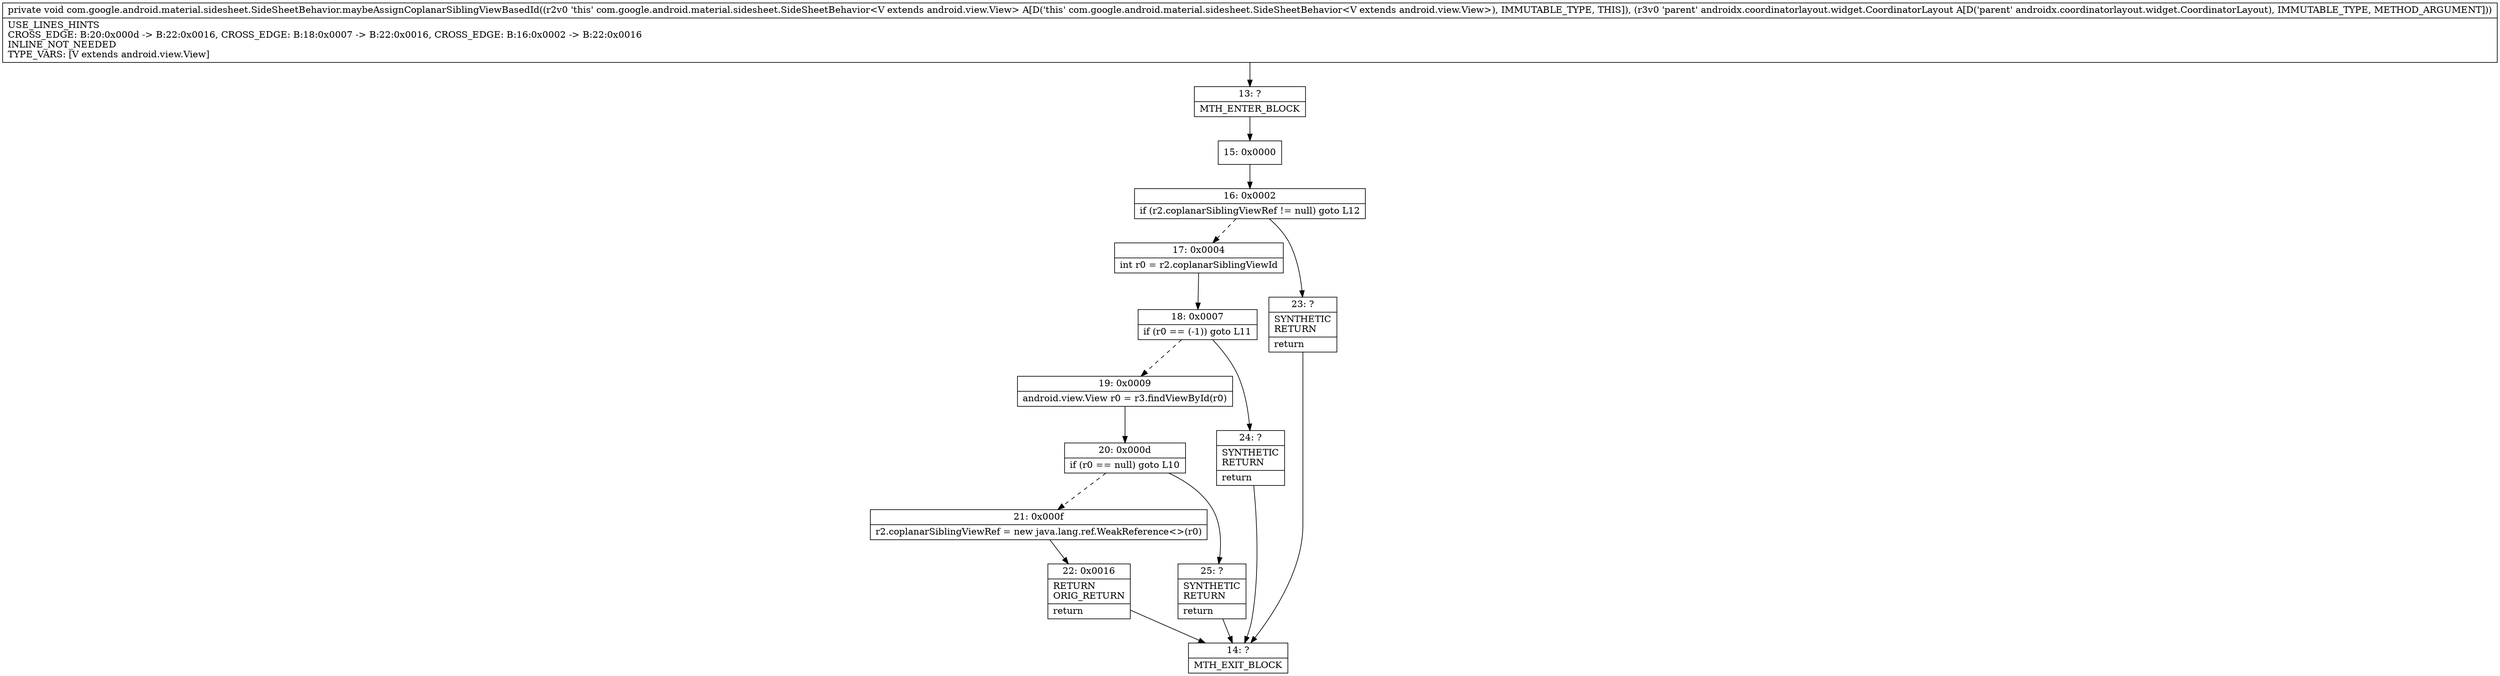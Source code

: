 digraph "CFG forcom.google.android.material.sidesheet.SideSheetBehavior.maybeAssignCoplanarSiblingViewBasedId(Landroidx\/coordinatorlayout\/widget\/CoordinatorLayout;)V" {
Node_13 [shape=record,label="{13\:\ ?|MTH_ENTER_BLOCK\l}"];
Node_15 [shape=record,label="{15\:\ 0x0000}"];
Node_16 [shape=record,label="{16\:\ 0x0002|if (r2.coplanarSiblingViewRef != null) goto L12\l}"];
Node_17 [shape=record,label="{17\:\ 0x0004|int r0 = r2.coplanarSiblingViewId\l}"];
Node_18 [shape=record,label="{18\:\ 0x0007|if (r0 == (\-1)) goto L11\l}"];
Node_19 [shape=record,label="{19\:\ 0x0009|android.view.View r0 = r3.findViewById(r0)\l}"];
Node_20 [shape=record,label="{20\:\ 0x000d|if (r0 == null) goto L10\l}"];
Node_21 [shape=record,label="{21\:\ 0x000f|r2.coplanarSiblingViewRef = new java.lang.ref.WeakReference\<\>(r0)\l}"];
Node_22 [shape=record,label="{22\:\ 0x0016|RETURN\lORIG_RETURN\l|return\l}"];
Node_14 [shape=record,label="{14\:\ ?|MTH_EXIT_BLOCK\l}"];
Node_25 [shape=record,label="{25\:\ ?|SYNTHETIC\lRETURN\l|return\l}"];
Node_24 [shape=record,label="{24\:\ ?|SYNTHETIC\lRETURN\l|return\l}"];
Node_23 [shape=record,label="{23\:\ ?|SYNTHETIC\lRETURN\l|return\l}"];
MethodNode[shape=record,label="{private void com.google.android.material.sidesheet.SideSheetBehavior.maybeAssignCoplanarSiblingViewBasedId((r2v0 'this' com.google.android.material.sidesheet.SideSheetBehavior\<V extends android.view.View\> A[D('this' com.google.android.material.sidesheet.SideSheetBehavior\<V extends android.view.View\>), IMMUTABLE_TYPE, THIS]), (r3v0 'parent' androidx.coordinatorlayout.widget.CoordinatorLayout A[D('parent' androidx.coordinatorlayout.widget.CoordinatorLayout), IMMUTABLE_TYPE, METHOD_ARGUMENT]))  | USE_LINES_HINTS\lCROSS_EDGE: B:20:0x000d \-\> B:22:0x0016, CROSS_EDGE: B:18:0x0007 \-\> B:22:0x0016, CROSS_EDGE: B:16:0x0002 \-\> B:22:0x0016\lINLINE_NOT_NEEDED\lTYPE_VARS: [V extends android.view.View]\l}"];
MethodNode -> Node_13;Node_13 -> Node_15;
Node_15 -> Node_16;
Node_16 -> Node_17[style=dashed];
Node_16 -> Node_23;
Node_17 -> Node_18;
Node_18 -> Node_19[style=dashed];
Node_18 -> Node_24;
Node_19 -> Node_20;
Node_20 -> Node_21[style=dashed];
Node_20 -> Node_25;
Node_21 -> Node_22;
Node_22 -> Node_14;
Node_25 -> Node_14;
Node_24 -> Node_14;
Node_23 -> Node_14;
}

